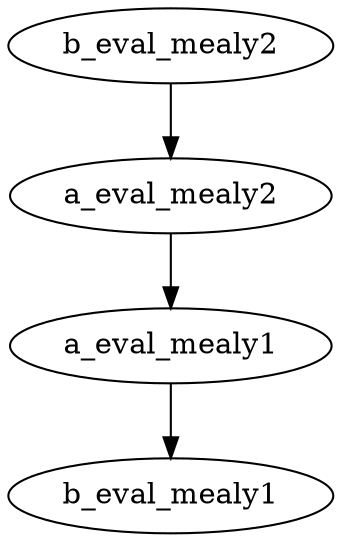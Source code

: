 digraph process_order {
b_eval_mealy2 -> a_eval_mealy2
a_eval_mealy2 -> a_eval_mealy1
a_eval_mealy1 -> b_eval_mealy1
}
